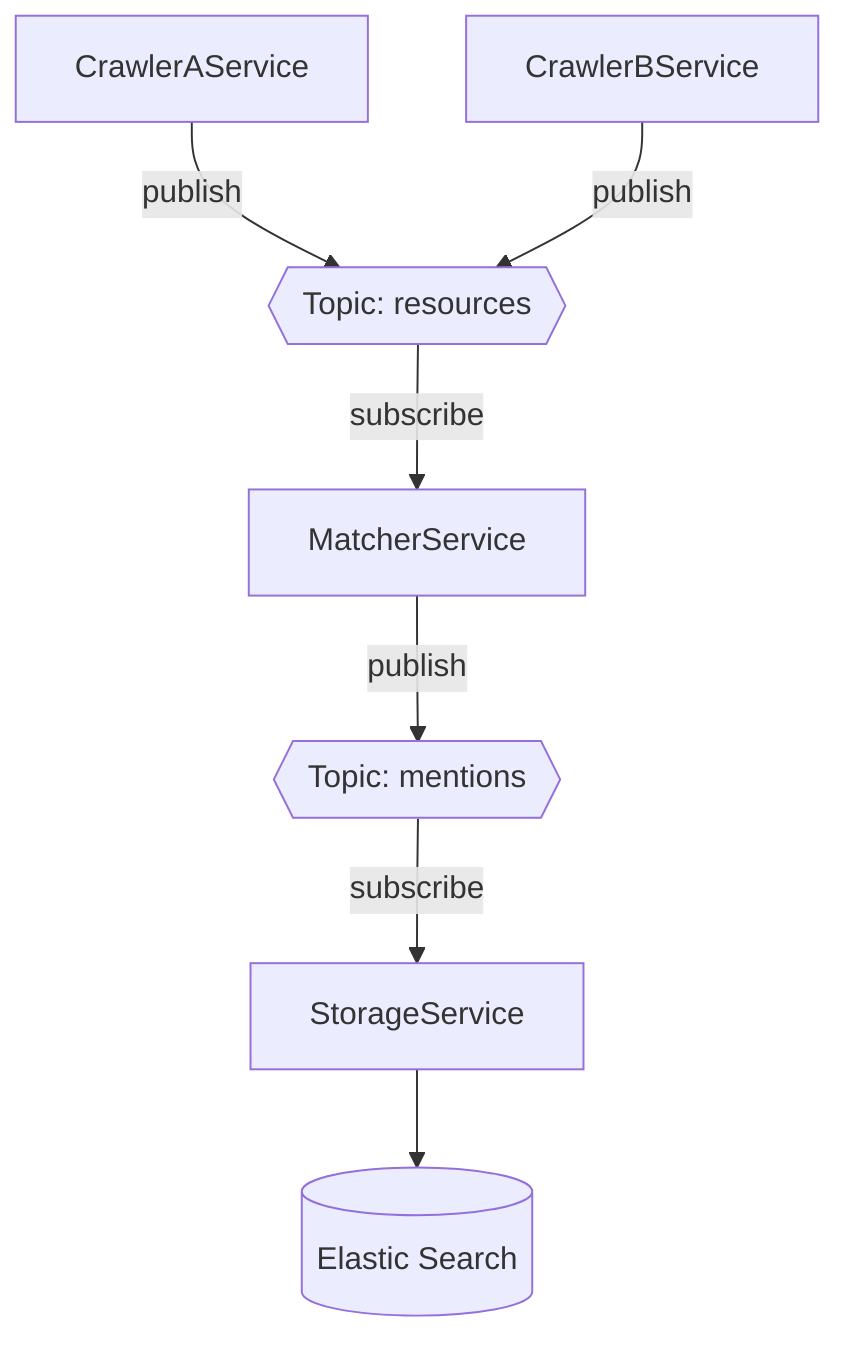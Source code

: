 graph TD;
    Resources{{Topic: resources}}
    Mentions{{Topic: mentions}}
    Storage[(Elastic Search)]

    CrawlerAService --> |publish  | Resources
    CrawlerBService --> |publish  | Resources
    Resources       --> |subscribe| MatcherService
    MatcherService  --> |publish  | Mentions
    Mentions        --> |subscribe| StorageService
    StorageService  --> Storage